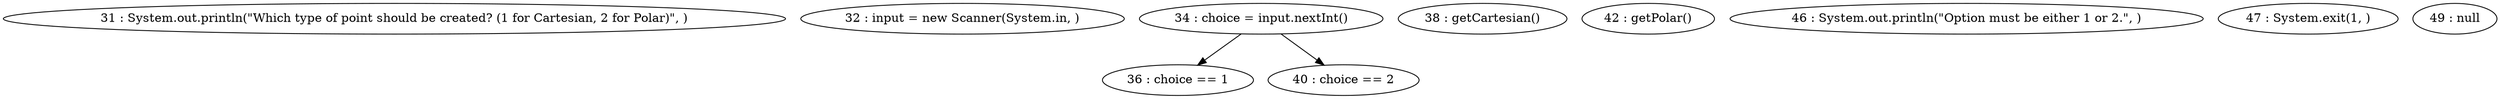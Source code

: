 digraph G {
"31 : System.out.println(\"Which type of point should be created? (1 for Cartesian, 2 for Polar)\", )"
"32 : input = new Scanner(System.in, )"
"34 : choice = input.nextInt()"
"34 : choice = input.nextInt()" -> "36 : choice == 1"
"34 : choice = input.nextInt()" -> "40 : choice == 2"
"36 : choice == 1"
"38 : getCartesian()"
"40 : choice == 2"
"42 : getPolar()"
"46 : System.out.println(\"Option must be either 1 or 2.\", )"
"47 : System.exit(1, )"
"49 : null"
}
